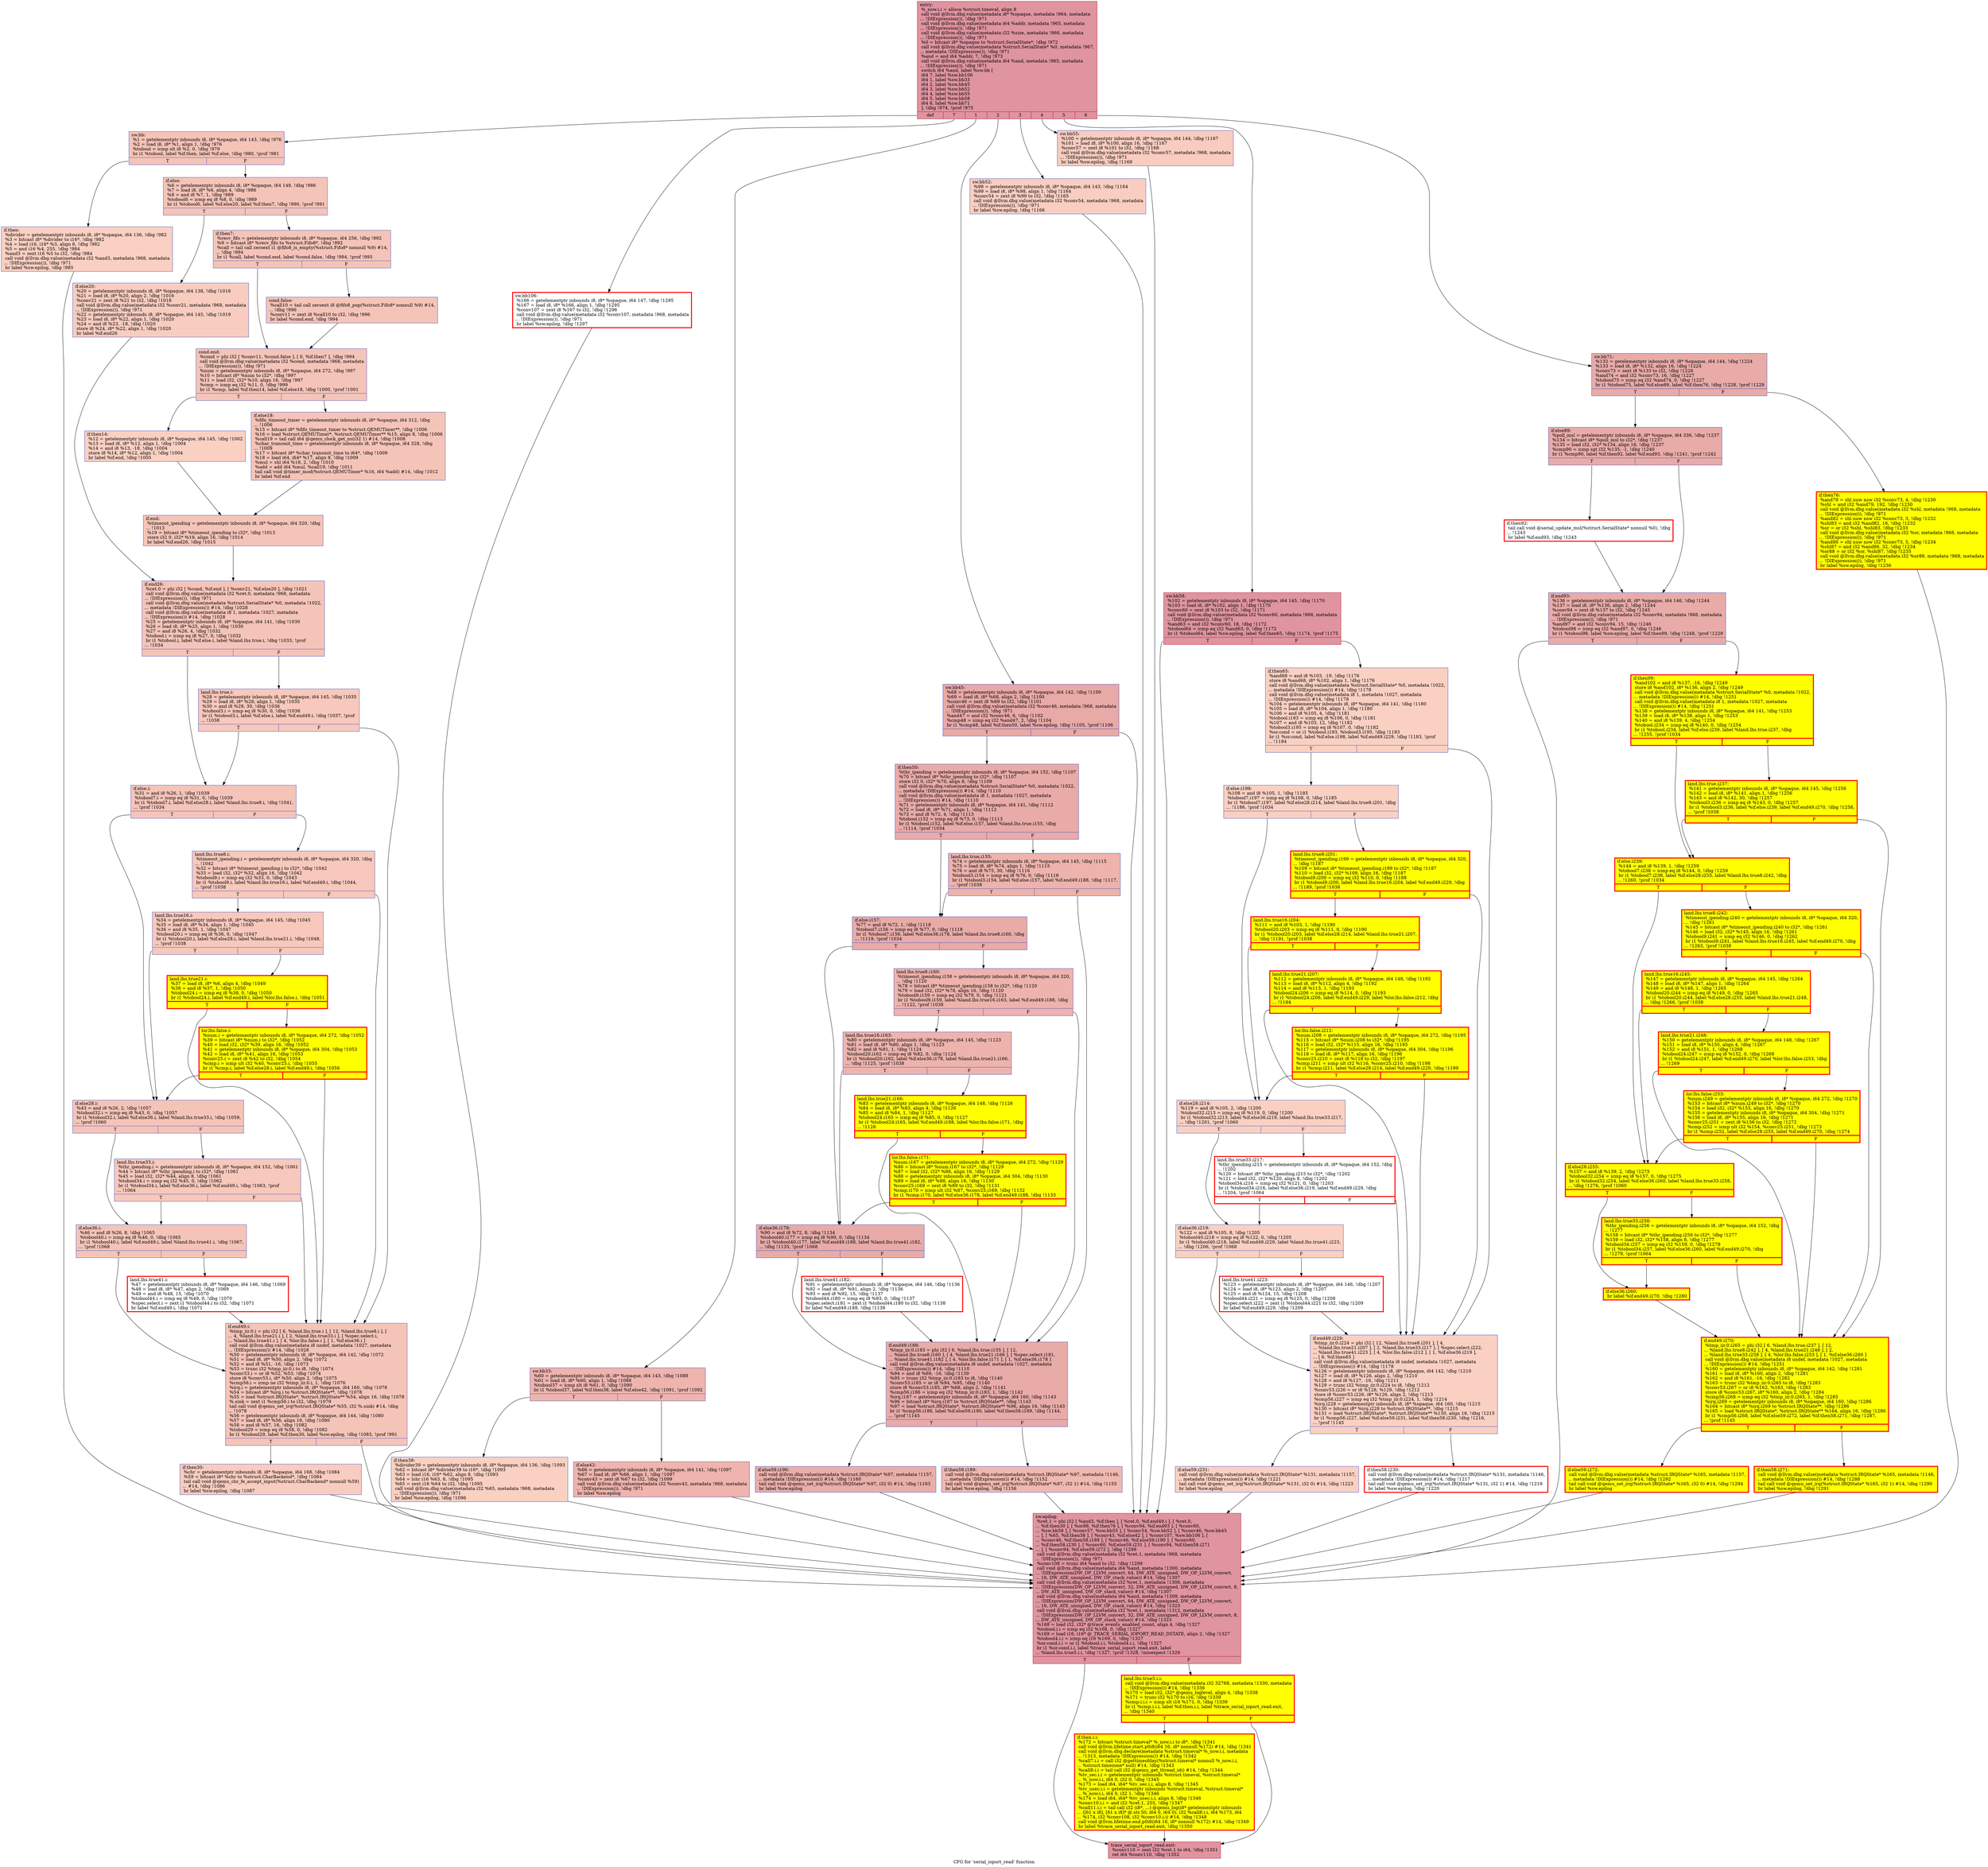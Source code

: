 digraph "CFG for 'serial_ioport_read' function" {
	label="CFG for 'serial_ioport_read' function";

	Node0x5588d40adc30 [shape=record,color="#b70d28ff", style=filled, fillcolor="#b70d2870",label="{entry:\l  %_now.i.i = alloca %struct.timeval, align 8\l  call void @llvm.dbg.value(metadata i8* %opaque, metadata !964, metadata\l... !DIExpression()), !dbg !971\l  call void @llvm.dbg.value(metadata i64 %addr, metadata !965, metadata\l... !DIExpression()), !dbg !971\l  call void @llvm.dbg.value(metadata i32 %size, metadata !966, metadata\l... !DIExpression()), !dbg !971\l  %0 = bitcast i8* %opaque to %struct.SerialState*, !dbg !972\l  call void @llvm.dbg.value(metadata %struct.SerialState* %0, metadata !967,\l... metadata !DIExpression()), !dbg !971\l  %and = and i64 %addr, 7, !dbg !973\l  call void @llvm.dbg.value(metadata i64 %and, metadata !965, metadata\l... !DIExpression()), !dbg !971\l  switch i64 %and, label %sw.bb [\l    i64 7, label %sw.bb106\l    i64 1, label %sw.bb33\l    i64 2, label %sw.bb45\l    i64 3, label %sw.bb52\l    i64 4, label %sw.bb55\l    i64 5, label %sw.bb58\l    i64 6, label %sw.bb71\l  ], !dbg !974, !prof !975\l|{<s0>def|<s1>7|<s2>1|<s3>2|<s4>3|<s5>4|<s6>5|<s7>6}}"];
	Node0x5588d40adc30:s0 -> Node0x5588d40b9c90;
	Node0x5588d40adc30:s1 -> Node0x5588d40cbc20;
	Node0x5588d40adc30:s2 -> Node0x5588d40bff30;
	Node0x5588d40adc30:s3 -> Node0x5588d40c0e10;
	Node0x5588d40adc30:s4 -> Node0x5588d407a3d0;
	Node0x5588d40adc30:s5 -> Node0x5588d407a820;
	Node0x5588d40adc30:s6 -> Node0x5588d40bd4d0;
	Node0x5588d40adc30:s7 -> Node0x5588d407c820;
	Node0x5588d40b9c90 [shape=record,color="#3d50c3ff", style=filled, fillcolor="#e8765c70",label="{sw.bb:                                            \l  %1 = getelementptr inbounds i8, i8* %opaque, i64 143, !dbg !976\l  %2 = load i8, i8* %1, align 1, !dbg !976\l  %tobool = icmp slt i8 %2, 0, !dbg !979\l  br i1 %tobool, label %if.then, label %if.else, !dbg !980, !prof !981\l|{<s0>T|<s1>F}}"];
	Node0x5588d40b9c90:s0 -> Node0x5588d40b9dd0;
	Node0x5588d40b9c90:s1 -> Node0x5588d40b9eb0;
	Node0x5588d40b9dd0 [shape=record,color="#3d50c3ff", style=filled, fillcolor="#f3947570",label="{if.then:                                          \l  %divider = getelementptr inbounds i8, i8* %opaque, i64 136, !dbg !982\l  %3 = bitcast i8* %divider to i16*, !dbg !982\l  %4 = load i16, i16* %3, align 8, !dbg !982\l  %5 = and i16 %4, 255, !dbg !984\l  %and3 = zext i16 %5 to i32, !dbg !984\l  call void @llvm.dbg.value(metadata i32 %and3, metadata !968, metadata\l... !DIExpression()), !dbg !971\l  br label %sw.epilog, !dbg !985\l}"];
	Node0x5588d40b9dd0 -> Node0x5588d40b9600;
	Node0x5588d40b9eb0 [shape=record,color="#3d50c3ff", style=filled, fillcolor="#e97a5f70",label="{if.else:                                          \l  %6 = getelementptr inbounds i8, i8* %opaque, i64 148, !dbg !986\l  %7 = load i8, i8* %6, align 4, !dbg !986\l  %8 = and i8 %7, 1, !dbg !989\l  %tobool6 = icmp eq i8 %8, 0, !dbg !989\l  br i1 %tobool6, label %if.else20, label %if.then7, !dbg !990, !prof !991\l|{<s0>T|<s1>F}}"];
	Node0x5588d40b9eb0:s0 -> Node0x5588d40bac50;
	Node0x5588d40b9eb0:s1 -> Node0x5588d40bab70;
	Node0x5588d40bab70 [shape=record,color="#3d50c3ff", style=filled, fillcolor="#e97a5f70",label="{if.then7:                                         \l  %recv_fifo = getelementptr inbounds i8, i8* %opaque, i64 256, !dbg !992\l  %9 = bitcast i8* %recv_fifo to %struct.Fifo8*, !dbg !992\l  %call = tail call zeroext i1 @fifo8_is_empty(%struct.Fifo8* nonnull %9) #14,\l... !dbg !994\l  br i1 %call, label %cond.end, label %cond.false, !dbg !994, !prof !995\l|{<s0>T|<s1>F}}"];
	Node0x5588d40bab70:s0 -> Node0x5588d40bb5a0;
	Node0x5588d40bab70:s1 -> Node0x5588d40bb520;
	Node0x5588d40bb520 [shape=record,color="#3d50c3ff", style=filled, fillcolor="#e97a5f70",label="{cond.false:                                       \l  %call10 = tail call zeroext i8 @fifo8_pop(%struct.Fifo8* nonnull %9) #14,\l... !dbg !996\l  %conv11 = zext i8 %call10 to i32, !dbg !996\l  br label %cond.end, !dbg !994\l}"];
	Node0x5588d40bb520 -> Node0x5588d40bb5a0;
	Node0x5588d40bb5a0 [shape=record,color="#3d50c3ff", style=filled, fillcolor="#e97a5f70",label="{cond.end:                                         \l  %cond = phi i32 [ %conv11, %cond.false ], [ 0, %if.then7 ], !dbg !994\l  call void @llvm.dbg.value(metadata i32 %cond, metadata !968, metadata\l... !DIExpression()), !dbg !971\l  %num = getelementptr inbounds i8, i8* %opaque, i64 272, !dbg !997\l  %10 = bitcast i8* %num to i32*, !dbg !997\l  %11 = load i32, i32* %10, align 16, !dbg !997\l  %cmp = icmp eq i32 %11, 0, !dbg !999\l  br i1 %cmp, label %if.then14, label %if.else18, !dbg !1000, !prof !1001\l|{<s0>T|<s1>F}}"];
	Node0x5588d40bb5a0:s0 -> Node0x5588d40bbfe0;
	Node0x5588d40bb5a0:s1 -> Node0x5588d40bc0c0;
	Node0x5588d40bbfe0 [shape=record,color="#3d50c3ff", style=filled, fillcolor="#f3947570",label="{if.then14:                                        \l  %12 = getelementptr inbounds i8, i8* %opaque, i64 145, !dbg !1002\l  %13 = load i8, i8* %12, align 1, !dbg !1004\l  %14 = and i8 %13, -18, !dbg !1004\l  store i8 %14, i8* %12, align 1, !dbg !1004\l  br label %if.end, !dbg !1005\l}"];
	Node0x5588d40bbfe0 -> Node0x5588d40bc050;
	Node0x5588d40bc0c0 [shape=record,color="#3d50c3ff", style=filled, fillcolor="#e97a5f70",label="{if.else18:                                        \l  %fifo_timeout_timer = getelementptr inbounds i8, i8* %opaque, i64 312, !dbg\l... !1006\l  %15 = bitcast i8* %fifo_timeout_timer to %struct.QEMUTimer**, !dbg !1006\l  %16 = load %struct.QEMUTimer*, %struct.QEMUTimer** %15, align 8, !dbg !1006\l  %call19 = tail call i64 @qemu_clock_get_ns(i32 1) #14, !dbg !1008\l  %char_transmit_time = getelementptr inbounds i8, i8* %opaque, i64 328, !dbg\l... !1009\l  %17 = bitcast i8* %char_transmit_time to i64*, !dbg !1009\l  %18 = load i64, i64* %17, align 8, !dbg !1009\l  %mul = shl i64 %18, 2, !dbg !1010\l  %add = add i64 %mul, %call19, !dbg !1011\l  tail call void @timer_mod(%struct.QEMUTimer* %16, i64 %add) #14, !dbg !1012\l  br label %if.end\l}"];
	Node0x5588d40bc0c0 -> Node0x5588d40bc050;
	Node0x5588d40bc050 [shape=record,color="#3d50c3ff", style=filled, fillcolor="#e97a5f70",label="{if.end:                                           \l  %timeout_ipending = getelementptr inbounds i8, i8* %opaque, i64 320, !dbg\l... !1013\l  %19 = bitcast i8* %timeout_ipending to i32*, !dbg !1013\l  store i32 0, i32* %19, align 16, !dbg !1014\l  br label %if.end26, !dbg !1015\l}"];
	Node0x5588d40bc050 -> Node0x5588d40babe0;
	Node0x5588d40bac50 [shape=record,color="#3d50c3ff", style=filled, fillcolor="#f08b6e70",label="{if.else20:                                        \l  %20 = getelementptr inbounds i8, i8* %opaque, i64 138, !dbg !1016\l  %21 = load i8, i8* %20, align 2, !dbg !1016\l  %conv21 = zext i8 %21 to i32, !dbg !1018\l  call void @llvm.dbg.value(metadata i32 %conv21, metadata !968, metadata\l... !DIExpression()), !dbg !971\l  %22 = getelementptr inbounds i8, i8* %opaque, i64 145, !dbg !1019\l  %23 = load i8, i8* %22, align 1, !dbg !1020\l  %24 = and i8 %23, -18, !dbg !1020\l  store i8 %24, i8* %22, align 1, !dbg !1020\l  br label %if.end26\l}"];
	Node0x5588d40bac50 -> Node0x5588d40babe0;
	Node0x5588d40babe0 [shape=record,color="#3d50c3ff", style=filled, fillcolor="#e97a5f70",label="{if.end26:                                         \l  %ret.0 = phi i32 [ %cond, %if.end ], [ %conv21, %if.else20 ], !dbg !1021\l  call void @llvm.dbg.value(metadata i32 %ret.0, metadata !968, metadata\l... !DIExpression()), !dbg !971\l  call void @llvm.dbg.value(metadata %struct.SerialState* %0, metadata !1022,\l... metadata !DIExpression()) #14, !dbg !1028\l  call void @llvm.dbg.value(metadata i8 1, metadata !1027, metadata\l... !DIExpression()) #14, !dbg !1028\l  %25 = getelementptr inbounds i8, i8* %opaque, i64 141, !dbg !1030\l  %26 = load i8, i8* %25, align 1, !dbg !1030\l  %27 = and i8 %26, 4, !dbg !1032\l  %tobool.i = icmp eq i8 %27, 0, !dbg !1032\l  br i1 %tobool.i, label %if.else.i, label %land.lhs.true.i, !dbg !1033, !prof\l... !1034\l|{<s0>T|<s1>F}}"];
	Node0x5588d40babe0:s0 -> Node0x5588d422b350;
	Node0x5588d40babe0:s1 -> Node0x5588d40d60f0;
	Node0x5588d40d60f0 [shape=record,color="#3d50c3ff", style=filled, fillcolor="#ed836670",label="{land.lhs.true.i:                                  \l  %28 = getelementptr inbounds i8, i8* %opaque, i64 145, !dbg !1035\l  %29 = load i8, i8* %28, align 1, !dbg !1035\l  %30 = and i8 %29, 30, !dbg !1036\l  %tobool3.i = icmp eq i8 %30, 0, !dbg !1036\l  br i1 %tobool3.i, label %if.else.i, label %if.end49.i, !dbg !1037, !prof\l... !1038\l|{<s0>T|<s1>F}}"];
	Node0x5588d40d60f0:s0 -> Node0x5588d422b350;
	Node0x5588d40d60f0:s1 -> Node0x5588d41307a0;
	Node0x5588d422b350 [shape=record,color="#3d50c3ff", style=filled, fillcolor="#e97a5f70",label="{if.else.i:                                        \l  %31 = and i8 %26, 1, !dbg !1039\l  %tobool7.i = icmp eq i8 %31, 0, !dbg !1039\l  br i1 %tobool7.i, label %if.else28.i, label %land.lhs.true8.i, !dbg !1041,\l... !prof !1034\l|{<s0>T|<s1>F}}"];
	Node0x5588d422b350:s0 -> Node0x5588d4258270;
	Node0x5588d422b350:s1 -> Node0x5588d425fba0;
	Node0x5588d425fba0 [shape=record,color="#3d50c3ff", style=filled, fillcolor="#ed836670",label="{land.lhs.true8.i:                                 \l  %timeout_ipending.i = getelementptr inbounds i8, i8* %opaque, i64 320, !dbg\l... !1042\l  %32 = bitcast i8* %timeout_ipending.i to i32*, !dbg !1042\l  %33 = load i32, i32* %32, align 16, !dbg !1042\l  %tobool9.i = icmp eq i32 %33, 0, !dbg !1043\l  br i1 %tobool9.i, label %land.lhs.true16.i, label %if.end49.i, !dbg !1044,\l... !prof !1038\l|{<s0>T|<s1>F}}"];
	Node0x5588d425fba0:s0 -> Node0x5588d40d6160;
	Node0x5588d425fba0:s1 -> Node0x5588d41307a0;
	Node0x5588d40d6160 [shape=record,color="#3d50c3ff", style=filled, fillcolor="#ed836670",label="{land.lhs.true16.i:                                \l  %34 = getelementptr inbounds i8, i8* %opaque, i64 145, !dbg !1045\l  %35 = load i8, i8* %34, align 1, !dbg !1045\l  %36 = and i8 %35, 1, !dbg !1047\l  %tobool20.i = icmp eq i8 %36, 0, !dbg !1047\l  br i1 %tobool20.i, label %if.else28.i, label %land.lhs.true21.i, !dbg !1048,\l... !prof !1038\l|{<s0>T|<s1>F}}"];
	Node0x5588d40d6160:s0 -> Node0x5588d4258270;
	Node0x5588d40d6160:s1 -> Node0x5588d422d5e0;
	Node0x5588d422d5e0 [shape=record,penwidth=3.0, style="filled", color="red", fillcolor="yellow",label="{land.lhs.true21.i:                                \l  %37 = load i8, i8* %6, align 4, !dbg !1049\l  %38 = and i8 %37, 1, !dbg !1050\l  %tobool24.i = icmp eq i8 %38, 0, !dbg !1050\l  br i1 %tobool24.i, label %if.end49.i, label %lor.lhs.false.i, !dbg !1051\l|{<s0>T|<s1>F}}"];
	Node0x5588d422d5e0:s0 -> Node0x5588d41307a0;
	Node0x5588d422d5e0:s1 -> Node0x5588d4267690;
	Node0x5588d4267690 [shape=record,penwidth=3.0, style="filled", color="red", fillcolor="yellow",label="{lor.lhs.false.i:                                  \l  %num.i = getelementptr inbounds i8, i8* %opaque, i64 272, !dbg !1052\l  %39 = bitcast i8* %num.i to i32*, !dbg !1052\l  %40 = load i32, i32* %39, align 16, !dbg !1052\l  %41 = getelementptr inbounds i8, i8* %opaque, i64 304, !dbg !1053\l  %42 = load i8, i8* %41, align 16, !dbg !1053\l  %conv25.i = zext i8 %42 to i32, !dbg !1054\l  %cmp.i = icmp ult i32 %40, %conv25.i, !dbg !1055\l  br i1 %cmp.i, label %if.else28.i, label %if.end49.i, !dbg !1056\l|{<s0>T|<s1>F}}"];
	Node0x5588d4267690:s0 -> Node0x5588d4258270;
	Node0x5588d4267690:s1 -> Node0x5588d41307a0;
	Node0x5588d4258270 [shape=record,color="#3d50c3ff", style=filled, fillcolor="#e97a5f70",label="{if.else28.i:                                      \l  %43 = and i8 %26, 2, !dbg !1057\l  %tobool32.i = icmp eq i8 %43, 0, !dbg !1057\l  br i1 %tobool32.i, label %if.else36.i, label %land.lhs.true33.i, !dbg !1059,\l... !prof !1060\l|{<s0>T|<s1>F}}"];
	Node0x5588d4258270:s0 -> Node0x5588d425f870;
	Node0x5588d4258270:s1 -> Node0x5588d425f520;
	Node0x5588d425f520 [shape=record,color="#3d50c3ff", style=filled, fillcolor="#ed836670",label="{land.lhs.true33.i:                                \l  %thr_ipending.i = getelementptr inbounds i8, i8* %opaque, i64 152, !dbg !1061\l  %44 = bitcast i8* %thr_ipending.i to i32*, !dbg !1061\l  %45 = load i32, i32* %44, align 8, !dbg !1061\l  %tobool34.i = icmp eq i32 %45, 0, !dbg !1062\l  br i1 %tobool34.i, label %if.else36.i, label %if.end49.i, !dbg !1063, !prof\l... !1064\l|{<s0>T|<s1>F}}"];
	Node0x5588d425f520:s0 -> Node0x5588d425f870;
	Node0x5588d425f520:s1 -> Node0x5588d41307a0;
	Node0x5588d425f870 [shape=record,color="#3d50c3ff", style=filled, fillcolor="#e97a5f70",label="{if.else36.i:                                      \l  %46 = and i8 %26, 8, !dbg !1065\l  %tobool40.i = icmp eq i8 %46, 0, !dbg !1065\l  br i1 %tobool40.i, label %if.end49.i, label %land.lhs.true41.i, !dbg !1067,\l... !prof !1068\l|{<s0>T|<s1>F}}"];
	Node0x5588d425f870:s0 -> Node0x5588d41307a0;
	Node0x5588d425f870:s1 -> Node0x5588d4279d10;
	Node0x5588d4279d10 [shape=record,penwidth=3.0, color="red",label="{land.lhs.true41.i:                                \l  %47 = getelementptr inbounds i8, i8* %opaque, i64 146, !dbg !1069\l  %48 = load i8, i8* %47, align 2, !dbg !1069\l  %49 = and i8 %48, 15, !dbg !1070\l  %tobool44.i = icmp eq i8 %49, 0, !dbg !1070\l  %spec.select.i = zext i1 %tobool44.i to i32, !dbg !1071\l  br label %if.end49.i, !dbg !1071\l}"];
	Node0x5588d4279d10 -> Node0x5588d41307a0;
	Node0x5588d41307a0 [shape=record,color="#3d50c3ff", style=filled, fillcolor="#e97a5f70",label="{if.end49.i:                                       \l  %tmp_iir.0.i = phi i32 [ 6, %land.lhs.true.i ], [ 12, %land.lhs.true8.i ], [\l... 4, %land.lhs.true21.i ], [ 2, %land.lhs.true33.i ], [ %spec.select.i,\l... %land.lhs.true41.i ], [ 4, %lor.lhs.false.i ], [ 1, %if.else36.i ]\l  call void @llvm.dbg.value(metadata i8 undef, metadata !1027, metadata\l... !DIExpression()) #14, !dbg !1028\l  %50 = getelementptr inbounds i8, i8* %opaque, i64 142, !dbg !1072\l  %51 = load i8, i8* %50, align 2, !dbg !1072\l  %52 = and i8 %51, -16, !dbg !1073\l  %53 = trunc i32 %tmp_iir.0.i to i8, !dbg !1074\l  %conv53.i = or i8 %52, %53, !dbg !1074\l  store i8 %conv53.i, i8* %50, align 2, !dbg !1075\l  %cmp56.i = icmp ne i32 %tmp_iir.0.i, 1, !dbg !1076\l  %irq.i = getelementptr inbounds i8, i8* %opaque, i64 160, !dbg !1078\l  %54 = bitcast i8* %irq.i to %struct.IRQState**, !dbg !1078\l  %55 = load %struct.IRQState*, %struct.IRQState** %54, align 16, !dbg !1078\l  %.sink = zext i1 %cmp56.i to i32, !dbg !1079\l  tail call void @qemu_set_irq(%struct.IRQState* %55, i32 %.sink) #14, !dbg\l... !1078\l  %56 = getelementptr inbounds i8, i8* %opaque, i64 144, !dbg !1080\l  %57 = load i8, i8* %56, align 16, !dbg !1080\l  %58 = and i8 %57, 16, !dbg !1082\l  %tobool29 = icmp eq i8 %58, 0, !dbg !1082\l  br i1 %tobool29, label %if.then30, label %sw.epilog, !dbg !1083, !prof !991\l|{<s0>T|<s1>F}}"];
	Node0x5588d41307a0:s0 -> Node0x5588d40beab0;
	Node0x5588d41307a0:s1 -> Node0x5588d40b9600;
	Node0x5588d40beab0 [shape=record,color="#3d50c3ff", style=filled, fillcolor="#f08b6e70",label="{if.then30:                                        \l  %chr = getelementptr inbounds i8, i8* %opaque, i64 168, !dbg !1084\l  %59 = bitcast i8* %chr to %struct.CharBackend*, !dbg !1084\l  tail call void @qemu_chr_fe_accept_input(%struct.CharBackend* nonnull %59)\l... #14, !dbg !1086\l  br label %sw.epilog, !dbg !1087\l}"];
	Node0x5588d40beab0 -> Node0x5588d40b9600;
	Node0x5588d40bff30 [shape=record,color="#3d50c3ff", style=filled, fillcolor="#d8564670",label="{sw.bb33:                                          \l  %60 = getelementptr inbounds i8, i8* %opaque, i64 143, !dbg !1088\l  %61 = load i8, i8* %60, align 1, !dbg !1088\l  %tobool37 = icmp slt i8 %61, 0, !dbg !1090\l  br i1 %tobool37, label %if.then38, label %if.else42, !dbg !1091, !prof !1092\l|{<s0>T|<s1>F}}"];
	Node0x5588d40bff30:s0 -> Node0x5588d40bffe0;
	Node0x5588d40bff30:s1 -> Node0x5588d40c0080;
	Node0x5588d40bffe0 [shape=record,color="#3d50c3ff", style=filled, fillcolor="#f3947570",label="{if.then38:                                        \l  %divider39 = getelementptr inbounds i8, i8* %opaque, i64 136, !dbg !1093\l  %62 = bitcast i8* %divider39 to i16*, !dbg !1093\l  %63 = load i16, i16* %62, align 8, !dbg !1093\l  %64 = lshr i16 %63, 8, !dbg !1095\l  %65 = zext i16 %64 to i32, !dbg !1095\l  call void @llvm.dbg.value(metadata i32 %65, metadata !968, metadata\l... !DIExpression()), !dbg !971\l  br label %sw.epilog, !dbg !1096\l}"];
	Node0x5588d40bffe0 -> Node0x5588d40b9600;
	Node0x5588d40c0080 [shape=record,color="#3d50c3ff", style=filled, fillcolor="#d8564670",label="{if.else42:                                        \l  %66 = getelementptr inbounds i8, i8* %opaque, i64 141, !dbg !1097\l  %67 = load i8, i8* %66, align 1, !dbg !1097\l  %conv43 = zext i8 %67 to i32, !dbg !1099\l  call void @llvm.dbg.value(metadata i32 %conv43, metadata !968, metadata\l... !DIExpression()), !dbg !971\l  br label %sw.epilog\l}"];
	Node0x5588d40c0080 -> Node0x5588d40b9600;
	Node0x5588d40c0e10 [shape=record,color="#3d50c3ff", style=filled, fillcolor="#ca3b3770",label="{sw.bb45:                                          \l  %68 = getelementptr inbounds i8, i8* %opaque, i64 142, !dbg !1100\l  %69 = load i8, i8* %68, align 2, !dbg !1100\l  %conv46 = zext i8 %69 to i32, !dbg !1101\l  call void @llvm.dbg.value(metadata i32 %conv46, metadata !968, metadata\l... !DIExpression()), !dbg !971\l  %and47 = and i32 %conv46, 6, !dbg !1102\l  %cmp48 = icmp eq i32 %and47, 2, !dbg !1104\l  br i1 %cmp48, label %if.then50, label %sw.epilog, !dbg !1105, !prof !1106\l|{<s0>T|<s1>F}}"];
	Node0x5588d40c0e10:s0 -> Node0x5588d40c12a0;
	Node0x5588d40c0e10:s1 -> Node0x5588d40b9600;
	Node0x5588d40c12a0 [shape=record,color="#3d50c3ff", style=filled, fillcolor="#cc403a70",label="{if.then50:                                        \l  %thr_ipending = getelementptr inbounds i8, i8* %opaque, i64 152, !dbg !1107\l  %70 = bitcast i8* %thr_ipending to i32*, !dbg !1107\l  store i32 0, i32* %70, align 8, !dbg !1109\l  call void @llvm.dbg.value(metadata %struct.SerialState* %0, metadata !1022,\l... metadata !DIExpression()) #14, !dbg !1110\l  call void @llvm.dbg.value(metadata i8 1, metadata !1027, metadata\l... !DIExpression()) #14, !dbg !1110\l  %71 = getelementptr inbounds i8, i8* %opaque, i64 141, !dbg !1112\l  %72 = load i8, i8* %71, align 1, !dbg !1112\l  %73 = and i8 %72, 4, !dbg !1113\l  %tobool.i152 = icmp eq i8 %73, 0, !dbg !1113\l  br i1 %tobool.i152, label %if.else.i157, label %land.lhs.true.i155, !dbg\l... !1114, !prof !1034\l|{<s0>T|<s1>F}}"];
	Node0x5588d40c12a0:s0 -> Node0x5588d42624e0;
	Node0x5588d40c12a0:s1 -> Node0x5588d4014480;
	Node0x5588d4014480 [shape=record,color="#3d50c3ff", style=filled, fillcolor="#d6524470",label="{land.lhs.true.i155:                               \l  %74 = getelementptr inbounds i8, i8* %opaque, i64 145, !dbg !1115\l  %75 = load i8, i8* %74, align 1, !dbg !1115\l  %76 = and i8 %75, 30, !dbg !1116\l  %tobool3.i154 = icmp eq i8 %76, 0, !dbg !1116\l  br i1 %tobool3.i154, label %if.else.i157, label %if.end49.i188, !dbg !1117,\l... !prof !1038\l|{<s0>T|<s1>F}}"];
	Node0x5588d4014480:s0 -> Node0x5588d42624e0;
	Node0x5588d4014480:s1 -> Node0x5588d40d3230;
	Node0x5588d42624e0 [shape=record,color="#3d50c3ff", style=filled, fillcolor="#cc403a70",label="{if.else.i157:                                     \l  %77 = and i8 %72, 1, !dbg !1118\l  %tobool7.i156 = icmp eq i8 %77, 0, !dbg !1118\l  br i1 %tobool7.i156, label %if.else36.i178, label %land.lhs.true8.i160, !dbg\l... !1119, !prof !1034\l|{<s0>T|<s1>F}}"];
	Node0x5588d42624e0:s0 -> Node0x5588d425b0c0;
	Node0x5588d42624e0:s1 -> Node0x5588d4259b10;
	Node0x5588d4259b10 [shape=record,color="#3d50c3ff", style=filled, fillcolor="#d6524470",label="{land.lhs.true8.i160:                              \l  %timeout_ipending.i158 = getelementptr inbounds i8, i8* %opaque, i64 320,\l... !dbg !1120\l  %78 = bitcast i8* %timeout_ipending.i158 to i32*, !dbg !1120\l  %79 = load i32, i32* %78, align 16, !dbg !1120\l  %tobool9.i159 = icmp eq i32 %79, 0, !dbg !1121\l  br i1 %tobool9.i159, label %land.lhs.true16.i163, label %if.end49.i188, !dbg\l... !1122, !prof !1038\l|{<s0>T|<s1>F}}"];
	Node0x5588d4259b10:s0 -> Node0x5588d4259e60;
	Node0x5588d4259b10:s1 -> Node0x5588d40d3230;
	Node0x5588d4259e60 [shape=record,color="#3d50c3ff", style=filled, fillcolor="#d6524470",label="{land.lhs.true16.i163:                             \l  %80 = getelementptr inbounds i8, i8* %opaque, i64 145, !dbg !1123\l  %81 = load i8, i8* %80, align 1, !dbg !1123\l  %82 = and i8 %81, 1, !dbg !1124\l  %tobool20.i162 = icmp eq i8 %82, 0, !dbg !1124\l  br i1 %tobool20.i162, label %if.else36.i178, label %land.lhs.true21.i166,\l... !dbg !1125, !prof !1038\l|{<s0>T|<s1>F}}"];
	Node0x5588d4259e60:s0 -> Node0x5588d425b0c0;
	Node0x5588d4259e60:s1 -> Node0x5588d425a210;
	Node0x5588d425a210 [shape=record,penwidth=3.0, style="filled", color="red", fillcolor="yellow",label="{land.lhs.true21.i166:                             \l  %83 = getelementptr inbounds i8, i8* %opaque, i64 148, !dbg !1126\l  %84 = load i8, i8* %83, align 4, !dbg !1126\l  %85 = and i8 %84, 1, !dbg !1127\l  %tobool24.i165 = icmp eq i8 %85, 0, !dbg !1127\l  br i1 %tobool24.i165, label %if.end49.i188, label %lor.lhs.false.i171, !dbg\l... !1128\l|{<s0>T|<s1>F}}"];
	Node0x5588d425a210:s0 -> Node0x5588d40d3230;
	Node0x5588d425a210:s1 -> Node0x5588d425a610;
	Node0x5588d425a610 [shape=record,penwidth=3.0, style="filled", color="red", fillcolor="yellow",label="{lor.lhs.false.i171:                               \l  %num.i167 = getelementptr inbounds i8, i8* %opaque, i64 272, !dbg !1129\l  %86 = bitcast i8* %num.i167 to i32*, !dbg !1129\l  %87 = load i32, i32* %86, align 16, !dbg !1129\l  %88 = getelementptr inbounds i8, i8* %opaque, i64 304, !dbg !1130\l  %89 = load i8, i8* %88, align 16, !dbg !1130\l  %conv25.i169 = zext i8 %89 to i32, !dbg !1131\l  %cmp.i170 = icmp ult i32 %87, %conv25.i169, !dbg !1132\l  br i1 %cmp.i170, label %if.else36.i178, label %if.end49.i188, !dbg !1133\l|{<s0>T|<s1>F}}"];
	Node0x5588d425a610:s0 -> Node0x5588d425b0c0;
	Node0x5588d425a610:s1 -> Node0x5588d40d3230;
	Node0x5588d425b0c0 [shape=record,color="#3d50c3ff", style=filled, fillcolor="#cc403a70",label="{if.else36.i178:                                   \l  %90 = and i8 %72, 8, !dbg !1134\l  %tobool40.i177 = icmp eq i8 %90, 0, !dbg !1134\l  br i1 %tobool40.i177, label %if.end49.i188, label %land.lhs.true41.i182,\l... !dbg !1135, !prof !1068\l|{<s0>T|<s1>F}}"];
	Node0x5588d425b0c0:s0 -> Node0x5588d40d3230;
	Node0x5588d425b0c0:s1 -> Node0x5588d425b340;
	Node0x5588d425b340 [shape=record,penwidth=3.0, color="red",label="{land.lhs.true41.i182:                             \l  %91 = getelementptr inbounds i8, i8* %opaque, i64 146, !dbg !1136\l  %92 = load i8, i8* %91, align 2, !dbg !1136\l  %93 = and i8 %92, 15, !dbg !1137\l  %tobool44.i180 = icmp eq i8 %93, 0, !dbg !1137\l  %spec.select.i181 = zext i1 %tobool44.i180 to i32, !dbg !1138\l  br label %if.end49.i188, !dbg !1138\l}"];
	Node0x5588d425b340 -> Node0x5588d40d3230;
	Node0x5588d40d3230 [shape=record,color="#3d50c3ff", style=filled, fillcolor="#cc403a70",label="{if.end49.i188:                                    \l  %tmp_iir.0.i183 = phi i32 [ 6, %land.lhs.true.i155 ], [ 12,\l... %land.lhs.true8.i160 ], [ 4, %land.lhs.true21.i166 ], [ %spec.select.i181,\l... %land.lhs.true41.i182 ], [ 4, %lor.lhs.false.i171 ], [ 1, %if.else36.i178 ]\l  call void @llvm.dbg.value(metadata i8 undef, metadata !1027, metadata\l... !DIExpression()) #14, !dbg !1110\l  %94 = and i8 %69, -16, !dbg !1139\l  %95 = trunc i32 %tmp_iir.0.i183 to i8, !dbg !1140\l  %conv53.i185 = or i8 %94, %95, !dbg !1140\l  store i8 %conv53.i185, i8* %68, align 2, !dbg !1141\l  %cmp56.i186 = icmp eq i32 %tmp_iir.0.i183, 1, !dbg !1142\l  %irq.i187 = getelementptr inbounds i8, i8* %opaque, i64 160, !dbg !1143\l  %96 = bitcast i8* %irq.i187 to %struct.IRQState**, !dbg !1143\l  %97 = load %struct.IRQState*, %struct.IRQState** %96, align 16, !dbg !1143\l  br i1 %cmp56.i186, label %if.else59.i190, label %if.then58.i189, !dbg !1144,\l... !prof !1145\l|{<s0>T|<s1>F}}"];
	Node0x5588d40d3230:s0 -> Node0x5588d4262250;
	Node0x5588d40d3230:s1 -> Node0x5588d4261ec0;
	Node0x5588d4261ec0 [shape=record,color="#3d50c3ff", style=filled, fillcolor="#dc5d4a70",label="{if.then58.i189:                                   \l  call void @llvm.dbg.value(metadata %struct.IRQState* %97, metadata !1146,\l... metadata !DIExpression()) #14, !dbg !1152\l  tail call void @qemu_set_irq(%struct.IRQState* %97, i32 1) #14, !dbg !1155\l  br label %sw.epilog, !dbg !1156\l}"];
	Node0x5588d4261ec0 -> Node0x5588d40b9600;
	Node0x5588d4262250 [shape=record,color="#3d50c3ff", style=filled, fillcolor="#d0473d70",label="{if.else59.i190:                                   \l  call void @llvm.dbg.value(metadata %struct.IRQState* %97, metadata !1157,\l... metadata !DIExpression()) #14, !dbg !1160\l  tail call void @qemu_set_irq(%struct.IRQState* %97, i32 0) #14, !dbg !1163\l  br label %sw.epilog\l}"];
	Node0x5588d4262250 -> Node0x5588d40b9600;
	Node0x5588d407a3d0 [shape=record,color="#3d50c3ff", style=filled, fillcolor="#f2907270",label="{sw.bb52:                                          \l  %98 = getelementptr inbounds i8, i8* %opaque, i64 143, !dbg !1164\l  %99 = load i8, i8* %98, align 1, !dbg !1164\l  %conv54 = zext i8 %99 to i32, !dbg !1165\l  call void @llvm.dbg.value(metadata i32 %conv54, metadata !968, metadata\l... !DIExpression()), !dbg !971\l  br label %sw.epilog, !dbg !1166\l}"];
	Node0x5588d407a3d0 -> Node0x5588d40b9600;
	Node0x5588d407a820 [shape=record,color="#3d50c3ff", style=filled, fillcolor="#f08b6e70",label="{sw.bb55:                                          \l  %100 = getelementptr inbounds i8, i8* %opaque, i64 144, !dbg !1167\l  %101 = load i8, i8* %100, align 16, !dbg !1167\l  %conv57 = zext i8 %101 to i32, !dbg !1168\l  call void @llvm.dbg.value(metadata i32 %conv57, metadata !968, metadata\l... !DIExpression()), !dbg !971\l  br label %sw.epilog, !dbg !1169\l}"];
	Node0x5588d407a820 -> Node0x5588d40b9600;
	Node0x5588d40bd4d0 [shape=record,color="#b70d28ff", style=filled, fillcolor="#b70d2870",label="{sw.bb58:                                          \l  %102 = getelementptr inbounds i8, i8* %opaque, i64 145, !dbg !1170\l  %103 = load i8, i8* %102, align 1, !dbg !1170\l  %conv60 = zext i8 %103 to i32, !dbg !1171\l  call void @llvm.dbg.value(metadata i32 %conv60, metadata !968, metadata\l... !DIExpression()), !dbg !971\l  %and63 = and i32 %conv60, 18, !dbg !1172\l  %tobool64 = icmp eq i32 %and63, 0, !dbg !1172\l  br i1 %tobool64, label %sw.epilog, label %if.then65, !dbg !1174, !prof !1175\l|{<s0>T|<s1>F}}"];
	Node0x5588d40bd4d0:s0 -> Node0x5588d40b9600;
	Node0x5588d40bd4d0:s1 -> Node0x5588d407b7c0;
	Node0x5588d407b7c0 [shape=record,color="#3d50c3ff", style=filled, fillcolor="#f3947570",label="{if.then65:                                        \l  %and68 = and i8 %103, -19, !dbg !1176\l  store i8 %and68, i8* %102, align 1, !dbg !1176\l  call void @llvm.dbg.value(metadata %struct.SerialState* %0, metadata !1022,\l... metadata !DIExpression()) #14, !dbg !1178\l  call void @llvm.dbg.value(metadata i8 1, metadata !1027, metadata\l... !DIExpression()) #14, !dbg !1178\l  %104 = getelementptr inbounds i8, i8* %opaque, i64 141, !dbg !1180\l  %105 = load i8, i8* %104, align 1, !dbg !1180\l  %106 = and i8 %105, 4, !dbg !1181\l  %tobool.i193 = icmp eq i8 %106, 0, !dbg !1181\l  %107 = and i8 %103, 12, !dbg !1182\l  %tobool3.i195 = icmp eq i8 %107, 0, !dbg !1182\l  %or.cond = or i1 %tobool.i193, %tobool3.i195, !dbg !1183\l  br i1 %or.cond, label %if.else.i198, label %if.end49.i229, !dbg !1183, !prof\l... !1184\l|{<s0>T|<s1>F}}"];
	Node0x5588d407b7c0:s0 -> Node0x5588d426f320;
	Node0x5588d407b7c0:s1 -> Node0x5588d4262200;
	Node0x5588d426f320 [shape=record,color="#3d50c3ff", style=filled, fillcolor="#f3947570",label="{if.else.i198:                                     \l  %108 = and i8 %105, 1, !dbg !1185\l  %tobool7.i197 = icmp eq i8 %108, 0, !dbg !1185\l  br i1 %tobool7.i197, label %if.else28.i214, label %land.lhs.true8.i201, !dbg\l... !1186, !prof !1034\l|{<s0>T|<s1>F}}"];
	Node0x5588d426f320:s0 -> Node0x5588d4270580;
	Node0x5588d426f320:s1 -> Node0x5588d426f5a0;
	Node0x5588d426f5a0 [shape=record,penwidth=3.0, style="filled", color="red", fillcolor="yellow",label="{land.lhs.true8.i201:                              \l  %timeout_ipending.i199 = getelementptr inbounds i8, i8* %opaque, i64 320,\l... !dbg !1187\l  %109 = bitcast i8* %timeout_ipending.i199 to i32*, !dbg !1187\l  %110 = load i32, i32* %109, align 16, !dbg !1187\l  %tobool9.i200 = icmp eq i32 %110, 0, !dbg !1188\l  br i1 %tobool9.i200, label %land.lhs.true16.i204, label %if.end49.i229, !dbg\l... !1189, !prof !1038\l|{<s0>T|<s1>F}}"];
	Node0x5588d426f5a0:s0 -> Node0x5588d426f8f0;
	Node0x5588d426f5a0:s1 -> Node0x5588d4262200;
	Node0x5588d426f8f0 [shape=record,penwidth=3.0, style="filled", color="red", fillcolor="yellow",label="{land.lhs.true16.i204:                             \l  %111 = and i8 %103, 1, !dbg !1190\l  %tobool20.i203 = icmp eq i8 %111, 0, !dbg !1190\l  br i1 %tobool20.i203, label %if.else28.i214, label %land.lhs.true21.i207,\l... !dbg !1191, !prof !1038\l|{<s0>T|<s1>F}}"];
	Node0x5588d426f8f0:s0 -> Node0x5588d4270580;
	Node0x5588d426f8f0:s1 -> Node0x5588d426fca0;
	Node0x5588d426fca0 [shape=record,penwidth=3.0, style="filled", color="red", fillcolor="yellow",label="{land.lhs.true21.i207:                             \l  %112 = getelementptr inbounds i8, i8* %opaque, i64 148, !dbg !1192\l  %113 = load i8, i8* %112, align 4, !dbg !1192\l  %114 = and i8 %113, 1, !dbg !1193\l  %tobool24.i206 = icmp eq i8 %114, 0, !dbg !1193\l  br i1 %tobool24.i206, label %if.end49.i229, label %lor.lhs.false.i212, !dbg\l... !1194\l|{<s0>T|<s1>F}}"];
	Node0x5588d426fca0:s0 -> Node0x5588d4262200;
	Node0x5588d426fca0:s1 -> Node0x5588d42700a0;
	Node0x5588d42700a0 [shape=record,penwidth=3.0, style="filled", color="red", fillcolor="yellow",label="{lor.lhs.false.i212:                               \l  %num.i208 = getelementptr inbounds i8, i8* %opaque, i64 272, !dbg !1195\l  %115 = bitcast i8* %num.i208 to i32*, !dbg !1195\l  %116 = load i32, i32* %115, align 16, !dbg !1195\l  %117 = getelementptr inbounds i8, i8* %opaque, i64 304, !dbg !1196\l  %118 = load i8, i8* %117, align 16, !dbg !1196\l  %conv25.i210 = zext i8 %118 to i32, !dbg !1197\l  %cmp.i211 = icmp ult i32 %116, %conv25.i210, !dbg !1198\l  br i1 %cmp.i211, label %if.else28.i214, label %if.end49.i229, !dbg !1199\l|{<s0>T|<s1>F}}"];
	Node0x5588d42700a0:s0 -> Node0x5588d4270580;
	Node0x5588d42700a0:s1 -> Node0x5588d4262200;
	Node0x5588d4270580 [shape=record,color="#3d50c3ff", style=filled, fillcolor="#f3947570",label="{if.else28.i214:                                   \l  %119 = and i8 %105, 2, !dbg !1200\l  %tobool32.i213 = icmp eq i8 %119, 0, !dbg !1200\l  br i1 %tobool32.i213, label %if.else36.i219, label %land.lhs.true33.i217,\l... !dbg !1201, !prof !1060\l|{<s0>T|<s1>F}}"];
	Node0x5588d4270580:s0 -> Node0x5588d426d320;
	Node0x5588d4270580:s1 -> Node0x5588d426d000;
	Node0x5588d426d000 [shape=record,penwidth=3.0, color="red",label="{land.lhs.true33.i217:                             \l  %thr_ipending.i215 = getelementptr inbounds i8, i8* %opaque, i64 152, !dbg\l... !1202\l  %120 = bitcast i8* %thr_ipending.i215 to i32*, !dbg !1202\l  %121 = load i32, i32* %120, align 8, !dbg !1202\l  %tobool34.i216 = icmp eq i32 %121, 0, !dbg !1203\l  br i1 %tobool34.i216, label %if.else36.i219, label %if.end49.i229, !dbg\l... !1204, !prof !1064\l|{<s0>T|<s1>F}}"];
	Node0x5588d426d000:s0 -> Node0x5588d426d320;
	Node0x5588d426d000:s1 -> Node0x5588d4262200;
	Node0x5588d426d320 [shape=record,color="#3d50c3ff", style=filled, fillcolor="#f3947570",label="{if.else36.i219:                                   \l  %122 = and i8 %105, 8, !dbg !1205\l  %tobool40.i218 = icmp eq i8 %122, 0, !dbg !1205\l  br i1 %tobool40.i218, label %if.end49.i229, label %land.lhs.true41.i223,\l... !dbg !1206, !prof !1068\l|{<s0>T|<s1>F}}"];
	Node0x5588d426d320:s0 -> Node0x5588d4262200;
	Node0x5588d426d320:s1 -> Node0x5588d426d5a0;
	Node0x5588d426d5a0 [shape=record,penwidth=3.0, color="red",label="{land.lhs.true41.i223:                             \l  %123 = getelementptr inbounds i8, i8* %opaque, i64 146, !dbg !1207\l  %124 = load i8, i8* %123, align 2, !dbg !1207\l  %125 = and i8 %124, 15, !dbg !1208\l  %tobool44.i221 = icmp eq i8 %125, 0, !dbg !1208\l  %spec.select.i222 = zext i1 %tobool44.i221 to i32, !dbg !1209\l  br label %if.end49.i229, !dbg !1209\l}"];
	Node0x5588d426d5a0 -> Node0x5588d4262200;
	Node0x5588d4262200 [shape=record,color="#3d50c3ff", style=filled, fillcolor="#f3947570",label="{if.end49.i229:                                    \l  %tmp_iir.0.i224 = phi i32 [ 12, %land.lhs.true8.i201 ], [ 4,\l... %land.lhs.true21.i207 ], [ 2, %land.lhs.true33.i217 ], [ %spec.select.i222,\l... %land.lhs.true41.i223 ], [ 4, %lor.lhs.false.i212 ], [ 1, %if.else36.i219 ],\l... [ 6, %if.then65 ]\l  call void @llvm.dbg.value(metadata i8 undef, metadata !1027, metadata\l... !DIExpression()) #14, !dbg !1178\l  %126 = getelementptr inbounds i8, i8* %opaque, i64 142, !dbg !1210\l  %127 = load i8, i8* %126, align 2, !dbg !1210\l  %128 = and i8 %127, -16, !dbg !1211\l  %129 = trunc i32 %tmp_iir.0.i224 to i8, !dbg !1212\l  %conv53.i226 = or i8 %128, %129, !dbg !1212\l  store i8 %conv53.i226, i8* %126, align 2, !dbg !1213\l  %cmp56.i227 = icmp eq i32 %tmp_iir.0.i224, 1, !dbg !1214\l  %irq.i228 = getelementptr inbounds i8, i8* %opaque, i64 160, !dbg !1215\l  %130 = bitcast i8* %irq.i228 to %struct.IRQState**, !dbg !1215\l  %131 = load %struct.IRQState*, %struct.IRQState** %130, align 16, !dbg !1215\l  br i1 %cmp56.i227, label %if.else59.i231, label %if.then58.i230, !dbg !1216,\l... !prof !1145\l|{<s0>T|<s1>F}}"];
	Node0x5588d4262200:s0 -> Node0x5588d426f090;
	Node0x5588d4262200:s1 -> Node0x5588d40edc50;
	Node0x5588d40edc50 [shape=record,penwidth=3.0, color="red",label="{if.then58.i230:                                   \l  call void @llvm.dbg.value(metadata %struct.IRQState* %131, metadata !1146,\l... metadata !DIExpression()) #14, !dbg !1217\l  tail call void @qemu_set_irq(%struct.IRQState* %131, i32 1) #14, !dbg !1219\l  br label %sw.epilog, !dbg !1220\l}"];
	Node0x5588d40edc50 -> Node0x5588d40b9600;
	Node0x5588d426f090 [shape=record,color="#3d50c3ff", style=filled, fillcolor="#f3947570",label="{if.else59.i231:                                   \l  call void @llvm.dbg.value(metadata %struct.IRQState* %131, metadata !1157,\l... metadata !DIExpression()) #14, !dbg !1221\l  tail call void @qemu_set_irq(%struct.IRQState* %131, i32 0) #14, !dbg !1223\l  br label %sw.epilog\l}"];
	Node0x5588d426f090 -> Node0x5588d40b9600;
	Node0x5588d407c820 [shape=record,color="#3d50c3ff", style=filled, fillcolor="#cc403a70",label="{sw.bb71:                                          \l  %132 = getelementptr inbounds i8, i8* %opaque, i64 144, !dbg !1224\l  %133 = load i8, i8* %132, align 16, !dbg !1224\l  %conv73 = zext i8 %133 to i32, !dbg !1226\l  %and74 = and i32 %conv73, 16, !dbg !1227\l  %tobool75 = icmp eq i32 %and74, 0, !dbg !1227\l  br i1 %tobool75, label %if.else89, label %if.then76, !dbg !1228, !prof !1229\l|{<s0>T|<s1>F}}"];
	Node0x5588d407c820:s0 -> Node0x5588d407c9f0;
	Node0x5588d407c820:s1 -> Node0x5588d407c910;
	Node0x5588d407c910 [shape=record,penwidth=3.0, style="filled", color="red", fillcolor="yellow",label="{if.then76:                                        \l  %and79 = shl nuw nsw i32 %conv73, 4, !dbg !1230\l  %shl = and i32 %and79, 192, !dbg !1230\l  call void @llvm.dbg.value(metadata i32 %shl, metadata !968, metadata\l... !DIExpression()), !dbg !971\l  %and82 = shl nuw nsw i32 %conv73, 3, !dbg !1232\l  %shl83 = and i32 %and82, 16, !dbg !1232\l  %or = or i32 %shl, %shl83, !dbg !1233\l  call void @llvm.dbg.value(metadata i32 %or, metadata !968, metadata\l... !DIExpression()), !dbg !971\l  %and86 = shl nuw nsw i32 %conv73, 5, !dbg !1234\l  %shl87 = and i32 %and86, 32, !dbg !1234\l  %or88 = or i32 %or, %shl87, !dbg !1235\l  call void @llvm.dbg.value(metadata i32 %or88, metadata !968, metadata\l... !DIExpression()), !dbg !971\l  br label %sw.epilog, !dbg !1236\l}"];
	Node0x5588d407c910 -> Node0x5588d40b9600;
	Node0x5588d407c9f0 [shape=record,color="#3d50c3ff", style=filled, fillcolor="#cc403a70",label="{if.else89:                                        \l  %poll_msl = getelementptr inbounds i8, i8* %opaque, i64 336, !dbg !1237\l  %134 = bitcast i8* %poll_msl to i32*, !dbg !1237\l  %135 = load i32, i32* %134, align 16, !dbg !1237\l  %cmp90 = icmp sgt i32 %135, -1, !dbg !1240\l  br i1 %cmp90, label %if.then92, label %if.end93, !dbg !1241, !prof !1242\l|{<s0>T|<s1>F}}"];
	Node0x5588d407c9f0:s0 -> Node0x5588d40ca060;
	Node0x5588d407c9f0:s1 -> Node0x5588d40ca0b0;
	Node0x5588d40ca060 [shape=record,penwidth=3.0, color="red",label="{if.then92:                                        \l  tail call void @serial_update_msl(%struct.SerialState* nonnull %0), !dbg\l... !1243\l  br label %if.end93, !dbg !1243\l}"];
	Node0x5588d40ca060 -> Node0x5588d40ca0b0;
	Node0x5588d40ca0b0 [shape=record,color="#3d50c3ff", style=filled, fillcolor="#cc403a70",label="{if.end93:                                         \l  %136 = getelementptr inbounds i8, i8* %opaque, i64 146, !dbg !1244\l  %137 = load i8, i8* %136, align 2, !dbg !1244\l  %conv94 = zext i8 %137 to i32, !dbg !1245\l  call void @llvm.dbg.value(metadata i32 %conv94, metadata !968, metadata\l... !DIExpression()), !dbg !971\l  %and97 = and i32 %conv94, 15, !dbg !1246\l  %tobool98 = icmp eq i32 %and97, 0, !dbg !1246\l  br i1 %tobool98, label %sw.epilog, label %if.then99, !dbg !1248, !prof !1229\l|{<s0>T|<s1>F}}"];
	Node0x5588d40ca0b0:s0 -> Node0x5588d40b9600;
	Node0x5588d40ca0b0:s1 -> Node0x5588d3f8bd00;
	Node0x5588d3f8bd00 [shape=record,penwidth=3.0, style="filled", color="red", fillcolor="yellow",label="{if.then99:                                        \l  %and102 = and i8 %137, -16, !dbg !1249\l  store i8 %and102, i8* %136, align 2, !dbg !1249\l  call void @llvm.dbg.value(metadata %struct.SerialState* %0, metadata !1022,\l... metadata !DIExpression()) #14, !dbg !1251\l  call void @llvm.dbg.value(metadata i8 1, metadata !1027, metadata\l... !DIExpression()) #14, !dbg !1251\l  %138 = getelementptr inbounds i8, i8* %opaque, i64 141, !dbg !1253\l  %139 = load i8, i8* %138, align 1, !dbg !1253\l  %140 = and i8 %139, 4, !dbg !1254\l  %tobool.i234 = icmp eq i8 %140, 0, !dbg !1254\l  br i1 %tobool.i234, label %if.else.i239, label %land.lhs.true.i237, !dbg\l... !1255, !prof !1034\l|{<s0>T|<s1>F}}"];
	Node0x5588d3f8bd00:s0 -> Node0x5588d426ecd0;
	Node0x5588d3f8bd00:s1 -> Node0x5588d426f040;
	Node0x5588d426f040 [shape=record,penwidth=3.0, style="filled", color="red", fillcolor="yellow",label="{land.lhs.true.i237:                               \l  %141 = getelementptr inbounds i8, i8* %opaque, i64 145, !dbg !1256\l  %142 = load i8, i8* %141, align 1, !dbg !1256\l  %143 = and i8 %142, 30, !dbg !1257\l  %tobool3.i236 = icmp eq i8 %143, 0, !dbg !1257\l  br i1 %tobool3.i236, label %if.else.i239, label %if.end49.i270, !dbg !1258,\l... !prof !1038\l|{<s0>T|<s1>F}}"];
	Node0x5588d426f040:s0 -> Node0x5588d426ecd0;
	Node0x5588d426f040:s1 -> Node0x5588d426dee0;
	Node0x5588d426ecd0 [shape=record,penwidth=3.0, style="filled", color="red", fillcolor="yellow",label="{if.else.i239:                                     \l  %144 = and i8 %139, 1, !dbg !1259\l  %tobool7.i238 = icmp eq i8 %144, 0, !dbg !1259\l  br i1 %tobool7.i238, label %if.else28.i255, label %land.lhs.true8.i242, !dbg\l... !1260, !prof !1034\l|{<s0>T|<s1>F}}"];
	Node0x5588d426ecd0:s0 -> Node0x5588d428ec30;
	Node0x5588d426ecd0:s1 -> Node0x5588d426ef50;
	Node0x5588d426ef50 [shape=record,penwidth=3.0, style="filled", color="red", fillcolor="yellow",label="{land.lhs.true8.i242:                              \l  %timeout_ipending.i240 = getelementptr inbounds i8, i8* %opaque, i64 320,\l... !dbg !1261\l  %145 = bitcast i8* %timeout_ipending.i240 to i32*, !dbg !1261\l  %146 = load i32, i32* %145, align 16, !dbg !1261\l  %tobool9.i241 = icmp eq i32 %146, 0, !dbg !1262\l  br i1 %tobool9.i241, label %land.lhs.true16.i245, label %if.end49.i270, !dbg\l... !1263, !prof !1038\l|{<s0>T|<s1>F}}"];
	Node0x5588d426ef50:s0 -> Node0x5588d428dfa0;
	Node0x5588d426ef50:s1 -> Node0x5588d426dee0;
	Node0x5588d428dfa0 [shape=record,penwidth=3.0, style="filled", color="red", fillcolor="yellow",label="{land.lhs.true16.i245:                             \l  %147 = getelementptr inbounds i8, i8* %opaque, i64 145, !dbg !1264\l  %148 = load i8, i8* %147, align 1, !dbg !1264\l  %149 = and i8 %148, 1, !dbg !1265\l  %tobool20.i244 = icmp eq i8 %149, 0, !dbg !1265\l  br i1 %tobool20.i244, label %if.else28.i255, label %land.lhs.true21.i248,\l... !dbg !1266, !prof !1038\l|{<s0>T|<s1>F}}"];
	Node0x5588d428dfa0:s0 -> Node0x5588d428ec30;
	Node0x5588d428dfa0:s1 -> Node0x5588d428e350;
	Node0x5588d428e350 [shape=record,penwidth=3.0, style="filled", color="red", fillcolor="yellow",label="{land.lhs.true21.i248:                             \l  %150 = getelementptr inbounds i8, i8* %opaque, i64 148, !dbg !1267\l  %151 = load i8, i8* %150, align 4, !dbg !1267\l  %152 = and i8 %151, 1, !dbg !1268\l  %tobool24.i247 = icmp eq i8 %152, 0, !dbg !1268\l  br i1 %tobool24.i247, label %if.end49.i270, label %lor.lhs.false.i253, !dbg\l... !1269\l|{<s0>T|<s1>F}}"];
	Node0x5588d428e350:s0 -> Node0x5588d426dee0;
	Node0x5588d428e350:s1 -> Node0x5588d428e750;
	Node0x5588d428e750 [shape=record,penwidth=3.0, style="filled", color="red", fillcolor="yellow",label="{lor.lhs.false.i253:                               \l  %num.i249 = getelementptr inbounds i8, i8* %opaque, i64 272, !dbg !1270\l  %153 = bitcast i8* %num.i249 to i32*, !dbg !1270\l  %154 = load i32, i32* %153, align 16, !dbg !1270\l  %155 = getelementptr inbounds i8, i8* %opaque, i64 304, !dbg !1271\l  %156 = load i8, i8* %155, align 16, !dbg !1271\l  %conv25.i251 = zext i8 %156 to i32, !dbg !1272\l  %cmp.i252 = icmp ult i32 %154, %conv25.i251, !dbg !1273\l  br i1 %cmp.i252, label %if.else28.i255, label %if.end49.i270, !dbg !1274\l|{<s0>T|<s1>F}}"];
	Node0x5588d428e750:s0 -> Node0x5588d428ec30;
	Node0x5588d428e750:s1 -> Node0x5588d426dee0;
	Node0x5588d428ec30 [shape=record,penwidth=3.0, style="filled", color="red", fillcolor="yellow",label="{if.else28.i255:                                   \l  %157 = and i8 %139, 2, !dbg !1275\l  %tobool32.i254 = icmp eq i8 %157, 0, !dbg !1275\l  br i1 %tobool32.i254, label %if.else36.i260, label %land.lhs.true33.i258,\l... !dbg !1276, !prof !1060\l|{<s0>T|<s1>F}}"];
	Node0x5588d428ec30:s0 -> Node0x5588d428f200;
	Node0x5588d428ec30:s1 -> Node0x5588d428eeb0;
	Node0x5588d428eeb0 [shape=record,penwidth=3.0, style="filled", color="red", fillcolor="yellow",label="{land.lhs.true33.i258:                             \l  %thr_ipending.i256 = getelementptr inbounds i8, i8* %opaque, i64 152, !dbg\l... !1277\l  %158 = bitcast i8* %thr_ipending.i256 to i32*, !dbg !1277\l  %159 = load i32, i32* %158, align 8, !dbg !1277\l  %tobool34.i257 = icmp eq i32 %159, 0, !dbg !1278\l  br i1 %tobool34.i257, label %if.else36.i260, label %if.end49.i270, !dbg\l... !1279, !prof !1064\l|{<s0>T|<s1>F}}"];
	Node0x5588d428eeb0:s0 -> Node0x5588d428f200;
	Node0x5588d428eeb0:s1 -> Node0x5588d426dee0;
	Node0x5588d428f200 [shape=record,penwidth=3.0, style="filled", color="red", fillcolor="yellow",label="{if.else36.i260:                                   \l  br label %if.end49.i270, !dbg !1280\l}"];
	Node0x5588d428f200 -> Node0x5588d426dee0;
	Node0x5588d426dee0 [shape=record,penwidth=3.0, style="filled", color="red", fillcolor="yellow",label="{if.end49.i270:                                    \l  %tmp_iir.0.i265 = phi i32 [ 6, %land.lhs.true.i237 ], [ 12,\l... %land.lhs.true8.i242 ], [ 4, %land.lhs.true21.i248 ], [ 2,\l... %land.lhs.true33.i258 ], [ 4, %lor.lhs.false.i253 ], [ 1, %if.else36.i260 ]\l  call void @llvm.dbg.value(metadata i8 undef, metadata !1027, metadata\l... !DIExpression()) #14, !dbg !1251\l  %160 = getelementptr inbounds i8, i8* %opaque, i64 142, !dbg !1281\l  %161 = load i8, i8* %160, align 2, !dbg !1281\l  %162 = and i8 %161, -16, !dbg !1282\l  %163 = trunc i32 %tmp_iir.0.i265 to i8, !dbg !1283\l  %conv53.i267 = or i8 %162, %163, !dbg !1283\l  store i8 %conv53.i267, i8* %160, align 2, !dbg !1284\l  %cmp56.i268 = icmp eq i32 %tmp_iir.0.i265, 1, !dbg !1285\l  %irq.i269 = getelementptr inbounds i8, i8* %opaque, i64 160, !dbg !1286\l  %164 = bitcast i8* %irq.i269 to %struct.IRQState**, !dbg !1286\l  %165 = load %struct.IRQState*, %struct.IRQState** %164, align 16, !dbg !1286\l  br i1 %cmp56.i268, label %if.else59.i272, label %if.then58.i271, !dbg !1287,\l... !prof !1145\l|{<s0>T|<s1>F}}"];
	Node0x5588d426dee0:s0 -> Node0x5588d426ea40;
	Node0x5588d426dee0:s1 -> Node0x5588d426e6b0;
	Node0x5588d426e6b0 [shape=record,penwidth=3.0, style="filled", color="red", fillcolor="yellow",label="{if.then58.i271:                                   \l  call void @llvm.dbg.value(metadata %struct.IRQState* %165, metadata !1146,\l... metadata !DIExpression()) #14, !dbg !1288\l  tail call void @qemu_set_irq(%struct.IRQState* %165, i32 1) #14, !dbg !1290\l  br label %sw.epilog, !dbg !1291\l}"];
	Node0x5588d426e6b0 -> Node0x5588d40b9600;
	Node0x5588d426ea40 [shape=record,penwidth=3.0, style="filled", color="red", fillcolor="yellow",label="{if.else59.i272:                                   \l  call void @llvm.dbg.value(metadata %struct.IRQState* %165, metadata !1157,\l... metadata !DIExpression()) #14, !dbg !1292\l  tail call void @qemu_set_irq(%struct.IRQState* %165, i32 0) #14, !dbg !1294\l  br label %sw.epilog\l}"];
	Node0x5588d426ea40 -> Node0x5588d40b9600;
	Node0x5588d40cbc20 [shape=record,penwidth=3.0, color="red",label="{sw.bb106:                                         \l  %166 = getelementptr inbounds i8, i8* %opaque, i64 147, !dbg !1295\l  %167 = load i8, i8* %166, align 1, !dbg !1295\l  %conv107 = zext i8 %167 to i32, !dbg !1296\l  call void @llvm.dbg.value(metadata i32 %conv107, metadata !968, metadata\l... !DIExpression()), !dbg !971\l  br label %sw.epilog, !dbg !1297\l}"];
	Node0x5588d40cbc20 -> Node0x5588d40b9600;
	Node0x5588d40b9600 [shape=record,color="#b70d28ff", style=filled, fillcolor="#b70d2870",label="{sw.epilog:                                        \l  %ret.1 = phi i32 [ %and3, %if.then ], [ %ret.0, %if.end49.i ], [ %ret.0,\l... %if.then30 ], [ %or88, %if.then76 ], [ %conv94, %if.end93 ], [ %conv60,\l... %sw.bb58 ], [ %conv57, %sw.bb55 ], [ %conv54, %sw.bb52 ], [ %conv46, %sw.bb45\l... ], [ %65, %if.then38 ], [ %conv43, %if.else42 ], [ %conv107, %sw.bb106 ], [\l... %conv46, %if.then58.i189 ], [ %conv46, %if.else59.i190 ], [ %conv60,\l... %if.then58.i230 ], [ %conv60, %if.else59.i231 ], [ %conv94, %if.then58.i271\l... ], [ %conv94, %if.else59.i272 ], !dbg !1298\l  call void @llvm.dbg.value(metadata i32 %ret.1, metadata !968, metadata\l... !DIExpression()), !dbg !971\l  %conv108 = trunc i64 %and to i32, !dbg !1299\l  call void @llvm.dbg.value(metadata i64 %and, metadata !1300, metadata\l... !DIExpression(DW_OP_LLVM_convert, 64, DW_ATE_unsigned, DW_OP_LLVM_convert,\l... 16, DW_ATE_unsigned, DW_OP_stack_value)) #14, !dbg !1307\l  call void @llvm.dbg.value(metadata i32 %ret.1, metadata !1306, metadata\l... !DIExpression(DW_OP_LLVM_convert, 32, DW_ATE_unsigned, DW_OP_LLVM_convert, 8,\l... DW_ATE_unsigned, DW_OP_stack_value)) #14, !dbg !1307\l  call void @llvm.dbg.value(metadata i64 %and, metadata !1309, metadata\l... !DIExpression(DW_OP_LLVM_convert, 64, DW_ATE_unsigned, DW_OP_LLVM_convert,\l... 16, DW_ATE_unsigned, DW_OP_stack_value)) #14, !dbg !1323\l  call void @llvm.dbg.value(metadata i32 %ret.1, metadata !1312, metadata\l... !DIExpression(DW_OP_LLVM_convert, 32, DW_ATE_unsigned, DW_OP_LLVM_convert, 8,\l... DW_ATE_unsigned, DW_OP_stack_value)) #14, !dbg !1323\l  %168 = load i32, i32* @trace_events_enabled_count, align 4, !dbg !1327\l  %tobool.i.i = icmp eq i32 %168, 0, !dbg !1327\l  %169 = load i16, i16* @_TRACE_SERIAL_IOPORT_READ_DSTATE, align 2, !dbg !1327\l  %tobool4.i.i = icmp eq i16 %169, 0, !dbg !1327\l  %or.cond.i.i = or i1 %tobool.i.i, %tobool4.i.i, !dbg !1327\l  br i1 %or.cond.i.i, label %trace_serial_ioport_read.exit, label\l... %land.lhs.true5.i.i, !dbg !1327, !prof !1328, !misexpect !1329\l|{<s0>T|<s1>F}}"];
	Node0x5588d40b9600:s0 -> Node0x5588d40b03c0;
	Node0x5588d40b9600:s1 -> Node0x5588d40dae90;
	Node0x5588d40dae90 [shape=record,penwidth=3.0, style="filled", color="red", fillcolor="yellow",label="{land.lhs.true5.i.i:                               \l  call void @llvm.dbg.value(metadata i32 32768, metadata !1330, metadata\l... !DIExpression()) #14, !dbg !1336\l  %170 = load i32, i32* @qemu_loglevel, align 4, !dbg !1338\l  %171 = trunc i32 %170 to i16, !dbg !1339\l  %cmp.i.i.i = icmp slt i16 %171, 0, !dbg !1339\l  br i1 %cmp.i.i.i, label %if.then.i.i, label %trace_serial_ioport_read.exit,\l... !dbg !1340\l|{<s0>T|<s1>F}}"];
	Node0x5588d40dae90:s0 -> Node0x5588d4069140;
	Node0x5588d40dae90:s1 -> Node0x5588d40b03c0;
	Node0x5588d4069140 [shape=record,penwidth=3.0, style="filled", color="red", fillcolor="yellow",label="{if.then.i.i:                                      \l  %172 = bitcast %struct.timeval* %_now.i.i to i8*, !dbg !1341\l  call void @llvm.lifetime.start.p0i8(i64 16, i8* nonnull %172) #14, !dbg !1341\l  call void @llvm.dbg.declare(metadata %struct.timeval* %_now.i.i, metadata\l... !1313, metadata !DIExpression()) #14, !dbg !1342\l  %call7.i.i = call i32 @gettimeofday(%struct.timeval* nonnull %_now.i.i,\l... %struct.timezone* null) #14, !dbg !1343\l  %call8.i.i = tail call i32 @qemu_get_thread_id() #14, !dbg !1344\l  %tv_sec.i.i = getelementptr inbounds %struct.timeval, %struct.timeval*\l... %_now.i.i, i64 0, i32 0, !dbg !1345\l  %173 = load i64, i64* %tv_sec.i.i, align 8, !dbg !1345\l  %tv_usec.i.i = getelementptr inbounds %struct.timeval, %struct.timeval*\l... %_now.i.i, i64 0, i32 1, !dbg !1346\l  %174 = load i64, i64* %tv_usec.i.i, align 8, !dbg !1346\l  %conv10.i.i = and i32 %ret.1, 255, !dbg !1347\l  %call11.i.i = tail call i32 (i8*, ...) @qemu_log(i8* getelementptr inbounds\l... ([61 x i8], [61 x i8]* @.str.50, i64 0, i64 0), i32 %call8.i.i, i64 %173, i64\l... %174, i32 %conv108, i32 %conv10.i.i) #14, !dbg !1348\l  call void @llvm.lifetime.end.p0i8(i64 16, i8* nonnull %172) #14, !dbg !1349\l  br label %trace_serial_ioport_read.exit, !dbg !1350\l}"];
	Node0x5588d4069140 -> Node0x5588d40b03c0;
	Node0x5588d40b03c0 [shape=record,color="#b70d28ff", style=filled, fillcolor="#b70d2870",label="{trace_serial_ioport_read.exit:                    \l  %conv110 = zext i32 %ret.1 to i64, !dbg !1351\l  ret i64 %conv110, !dbg !1352\l}"];
}
